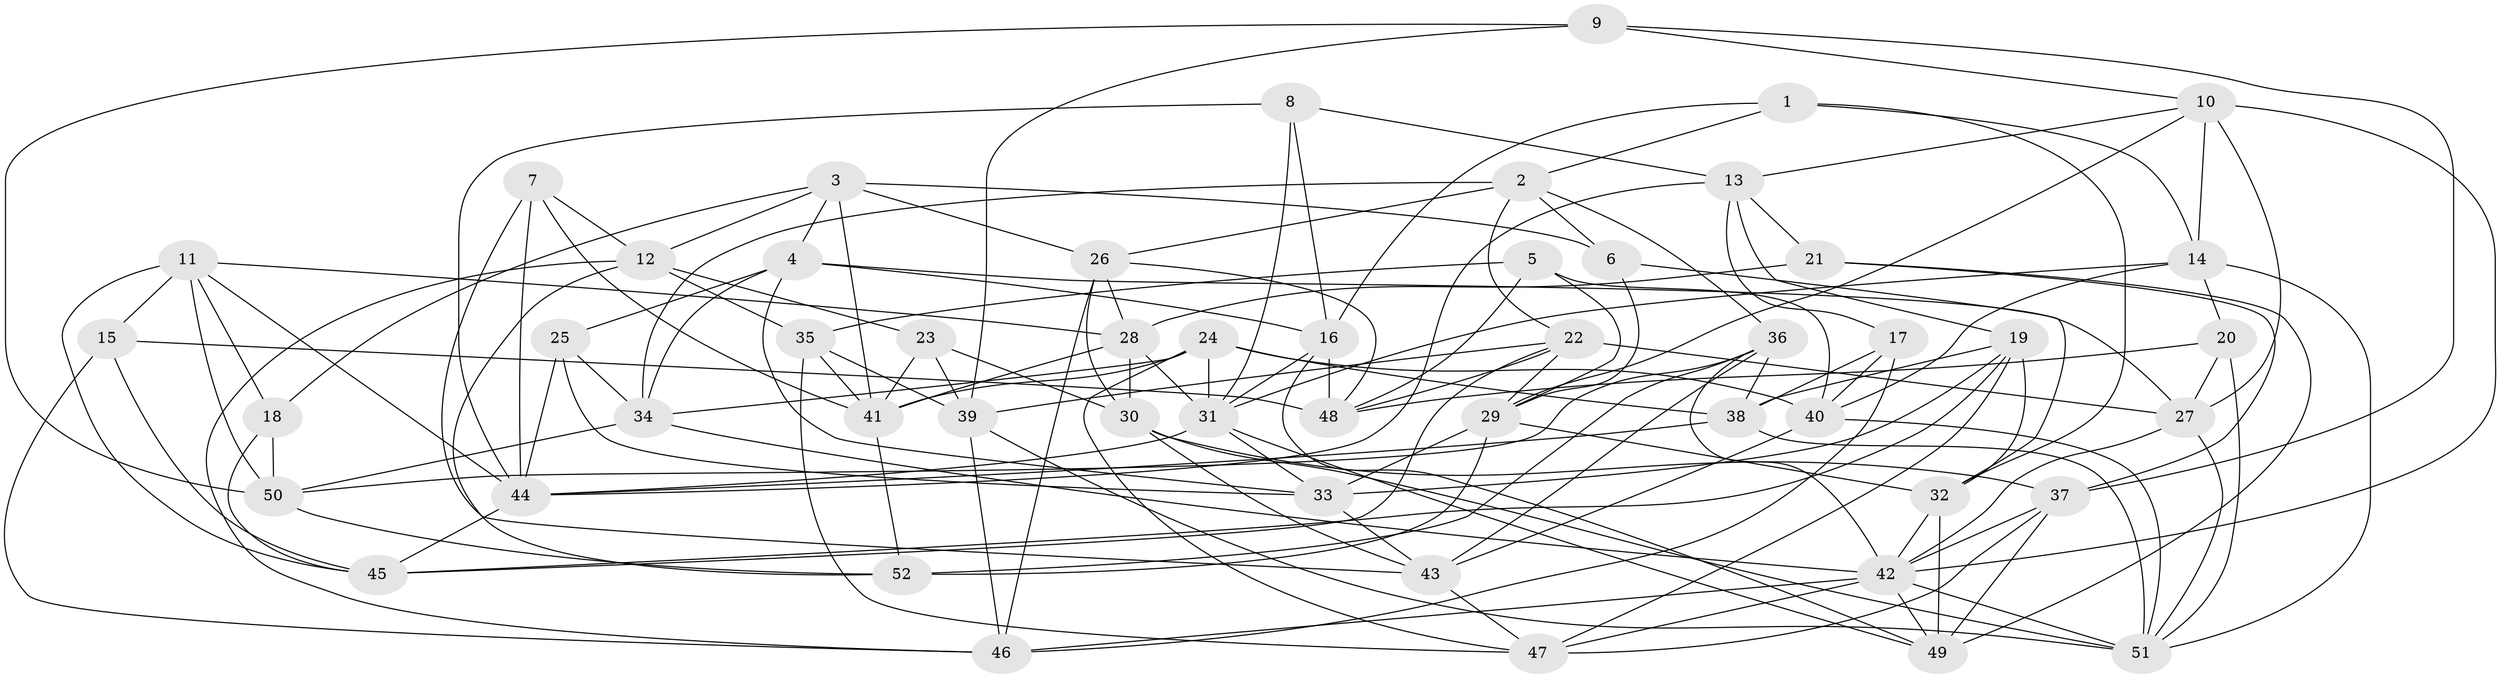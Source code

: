 // original degree distribution, {4: 1.0}
// Generated by graph-tools (version 1.1) at 2025/50/03/09/25 03:50:54]
// undirected, 52 vertices, 148 edges
graph export_dot {
graph [start="1"]
  node [color=gray90,style=filled];
  1;
  2;
  3;
  4;
  5;
  6;
  7;
  8;
  9;
  10;
  11;
  12;
  13;
  14;
  15;
  16;
  17;
  18;
  19;
  20;
  21;
  22;
  23;
  24;
  25;
  26;
  27;
  28;
  29;
  30;
  31;
  32;
  33;
  34;
  35;
  36;
  37;
  38;
  39;
  40;
  41;
  42;
  43;
  44;
  45;
  46;
  47;
  48;
  49;
  50;
  51;
  52;
  1 -- 2 [weight=1.0];
  1 -- 14 [weight=1.0];
  1 -- 16 [weight=1.0];
  1 -- 32 [weight=1.0];
  2 -- 6 [weight=1.0];
  2 -- 22 [weight=1.0];
  2 -- 26 [weight=1.0];
  2 -- 34 [weight=1.0];
  2 -- 36 [weight=1.0];
  3 -- 4 [weight=1.0];
  3 -- 6 [weight=1.0];
  3 -- 12 [weight=1.0];
  3 -- 18 [weight=1.0];
  3 -- 26 [weight=1.0];
  3 -- 41 [weight=1.0];
  4 -- 16 [weight=1.0];
  4 -- 25 [weight=1.0];
  4 -- 27 [weight=1.0];
  4 -- 33 [weight=1.0];
  4 -- 34 [weight=1.0];
  5 -- 29 [weight=1.0];
  5 -- 35 [weight=1.0];
  5 -- 40 [weight=1.0];
  5 -- 48 [weight=1.0];
  6 -- 29 [weight=1.0];
  6 -- 32 [weight=1.0];
  7 -- 12 [weight=1.0];
  7 -- 41 [weight=1.0];
  7 -- 43 [weight=1.0];
  7 -- 44 [weight=1.0];
  8 -- 13 [weight=1.0];
  8 -- 16 [weight=1.0];
  8 -- 31 [weight=1.0];
  8 -- 44 [weight=1.0];
  9 -- 10 [weight=1.0];
  9 -- 37 [weight=1.0];
  9 -- 39 [weight=1.0];
  9 -- 50 [weight=1.0];
  10 -- 13 [weight=1.0];
  10 -- 14 [weight=1.0];
  10 -- 27 [weight=1.0];
  10 -- 29 [weight=1.0];
  10 -- 42 [weight=1.0];
  11 -- 15 [weight=1.0];
  11 -- 18 [weight=1.0];
  11 -- 28 [weight=1.0];
  11 -- 44 [weight=1.0];
  11 -- 45 [weight=1.0];
  11 -- 50 [weight=1.0];
  12 -- 23 [weight=1.0];
  12 -- 35 [weight=1.0];
  12 -- 46 [weight=1.0];
  12 -- 52 [weight=1.0];
  13 -- 17 [weight=1.0];
  13 -- 19 [weight=1.0];
  13 -- 21 [weight=1.0];
  13 -- 44 [weight=1.0];
  14 -- 20 [weight=1.0];
  14 -- 31 [weight=1.0];
  14 -- 40 [weight=1.0];
  14 -- 51 [weight=1.0];
  15 -- 45 [weight=1.0];
  15 -- 46 [weight=1.0];
  15 -- 48 [weight=1.0];
  16 -- 31 [weight=1.0];
  16 -- 48 [weight=1.0];
  16 -- 49 [weight=1.0];
  17 -- 38 [weight=1.0];
  17 -- 40 [weight=1.0];
  17 -- 46 [weight=1.0];
  18 -- 45 [weight=1.0];
  18 -- 50 [weight=1.0];
  19 -- 32 [weight=1.0];
  19 -- 33 [weight=1.0];
  19 -- 38 [weight=1.0];
  19 -- 45 [weight=1.0];
  19 -- 47 [weight=1.0];
  20 -- 27 [weight=1.0];
  20 -- 48 [weight=1.0];
  20 -- 51 [weight=1.0];
  21 -- 28 [weight=1.0];
  21 -- 37 [weight=1.0];
  21 -- 49 [weight=1.0];
  22 -- 27 [weight=1.0];
  22 -- 29 [weight=1.0];
  22 -- 39 [weight=1.0];
  22 -- 45 [weight=1.0];
  22 -- 48 [weight=1.0];
  23 -- 30 [weight=1.0];
  23 -- 39 [weight=1.0];
  23 -- 41 [weight=1.0];
  24 -- 31 [weight=1.0];
  24 -- 34 [weight=1.0];
  24 -- 38 [weight=1.0];
  24 -- 40 [weight=1.0];
  24 -- 41 [weight=1.0];
  24 -- 47 [weight=1.0];
  25 -- 33 [weight=1.0];
  25 -- 34 [weight=1.0];
  25 -- 44 [weight=1.0];
  26 -- 28 [weight=1.0];
  26 -- 30 [weight=1.0];
  26 -- 46 [weight=1.0];
  26 -- 48 [weight=1.0];
  27 -- 42 [weight=1.0];
  27 -- 51 [weight=1.0];
  28 -- 30 [weight=1.0];
  28 -- 31 [weight=1.0];
  28 -- 41 [weight=1.0];
  29 -- 32 [weight=1.0];
  29 -- 33 [weight=1.0];
  29 -- 52 [weight=2.0];
  30 -- 37 [weight=1.0];
  30 -- 43 [weight=1.0];
  30 -- 51 [weight=1.0];
  31 -- 33 [weight=1.0];
  31 -- 44 [weight=1.0];
  31 -- 49 [weight=1.0];
  32 -- 42 [weight=1.0];
  32 -- 49 [weight=1.0];
  33 -- 43 [weight=1.0];
  34 -- 42 [weight=1.0];
  34 -- 50 [weight=1.0];
  35 -- 39 [weight=1.0];
  35 -- 41 [weight=2.0];
  35 -- 47 [weight=1.0];
  36 -- 38 [weight=1.0];
  36 -- 42 [weight=1.0];
  36 -- 43 [weight=1.0];
  36 -- 50 [weight=1.0];
  36 -- 52 [weight=1.0];
  37 -- 42 [weight=1.0];
  37 -- 47 [weight=1.0];
  37 -- 49 [weight=1.0];
  38 -- 44 [weight=1.0];
  38 -- 51 [weight=1.0];
  39 -- 46 [weight=1.0];
  39 -- 51 [weight=1.0];
  40 -- 43 [weight=1.0];
  40 -- 51 [weight=1.0];
  41 -- 52 [weight=1.0];
  42 -- 46 [weight=1.0];
  42 -- 47 [weight=1.0];
  42 -- 49 [weight=1.0];
  42 -- 51 [weight=1.0];
  43 -- 47 [weight=1.0];
  44 -- 45 [weight=1.0];
  50 -- 52 [weight=1.0];
}
